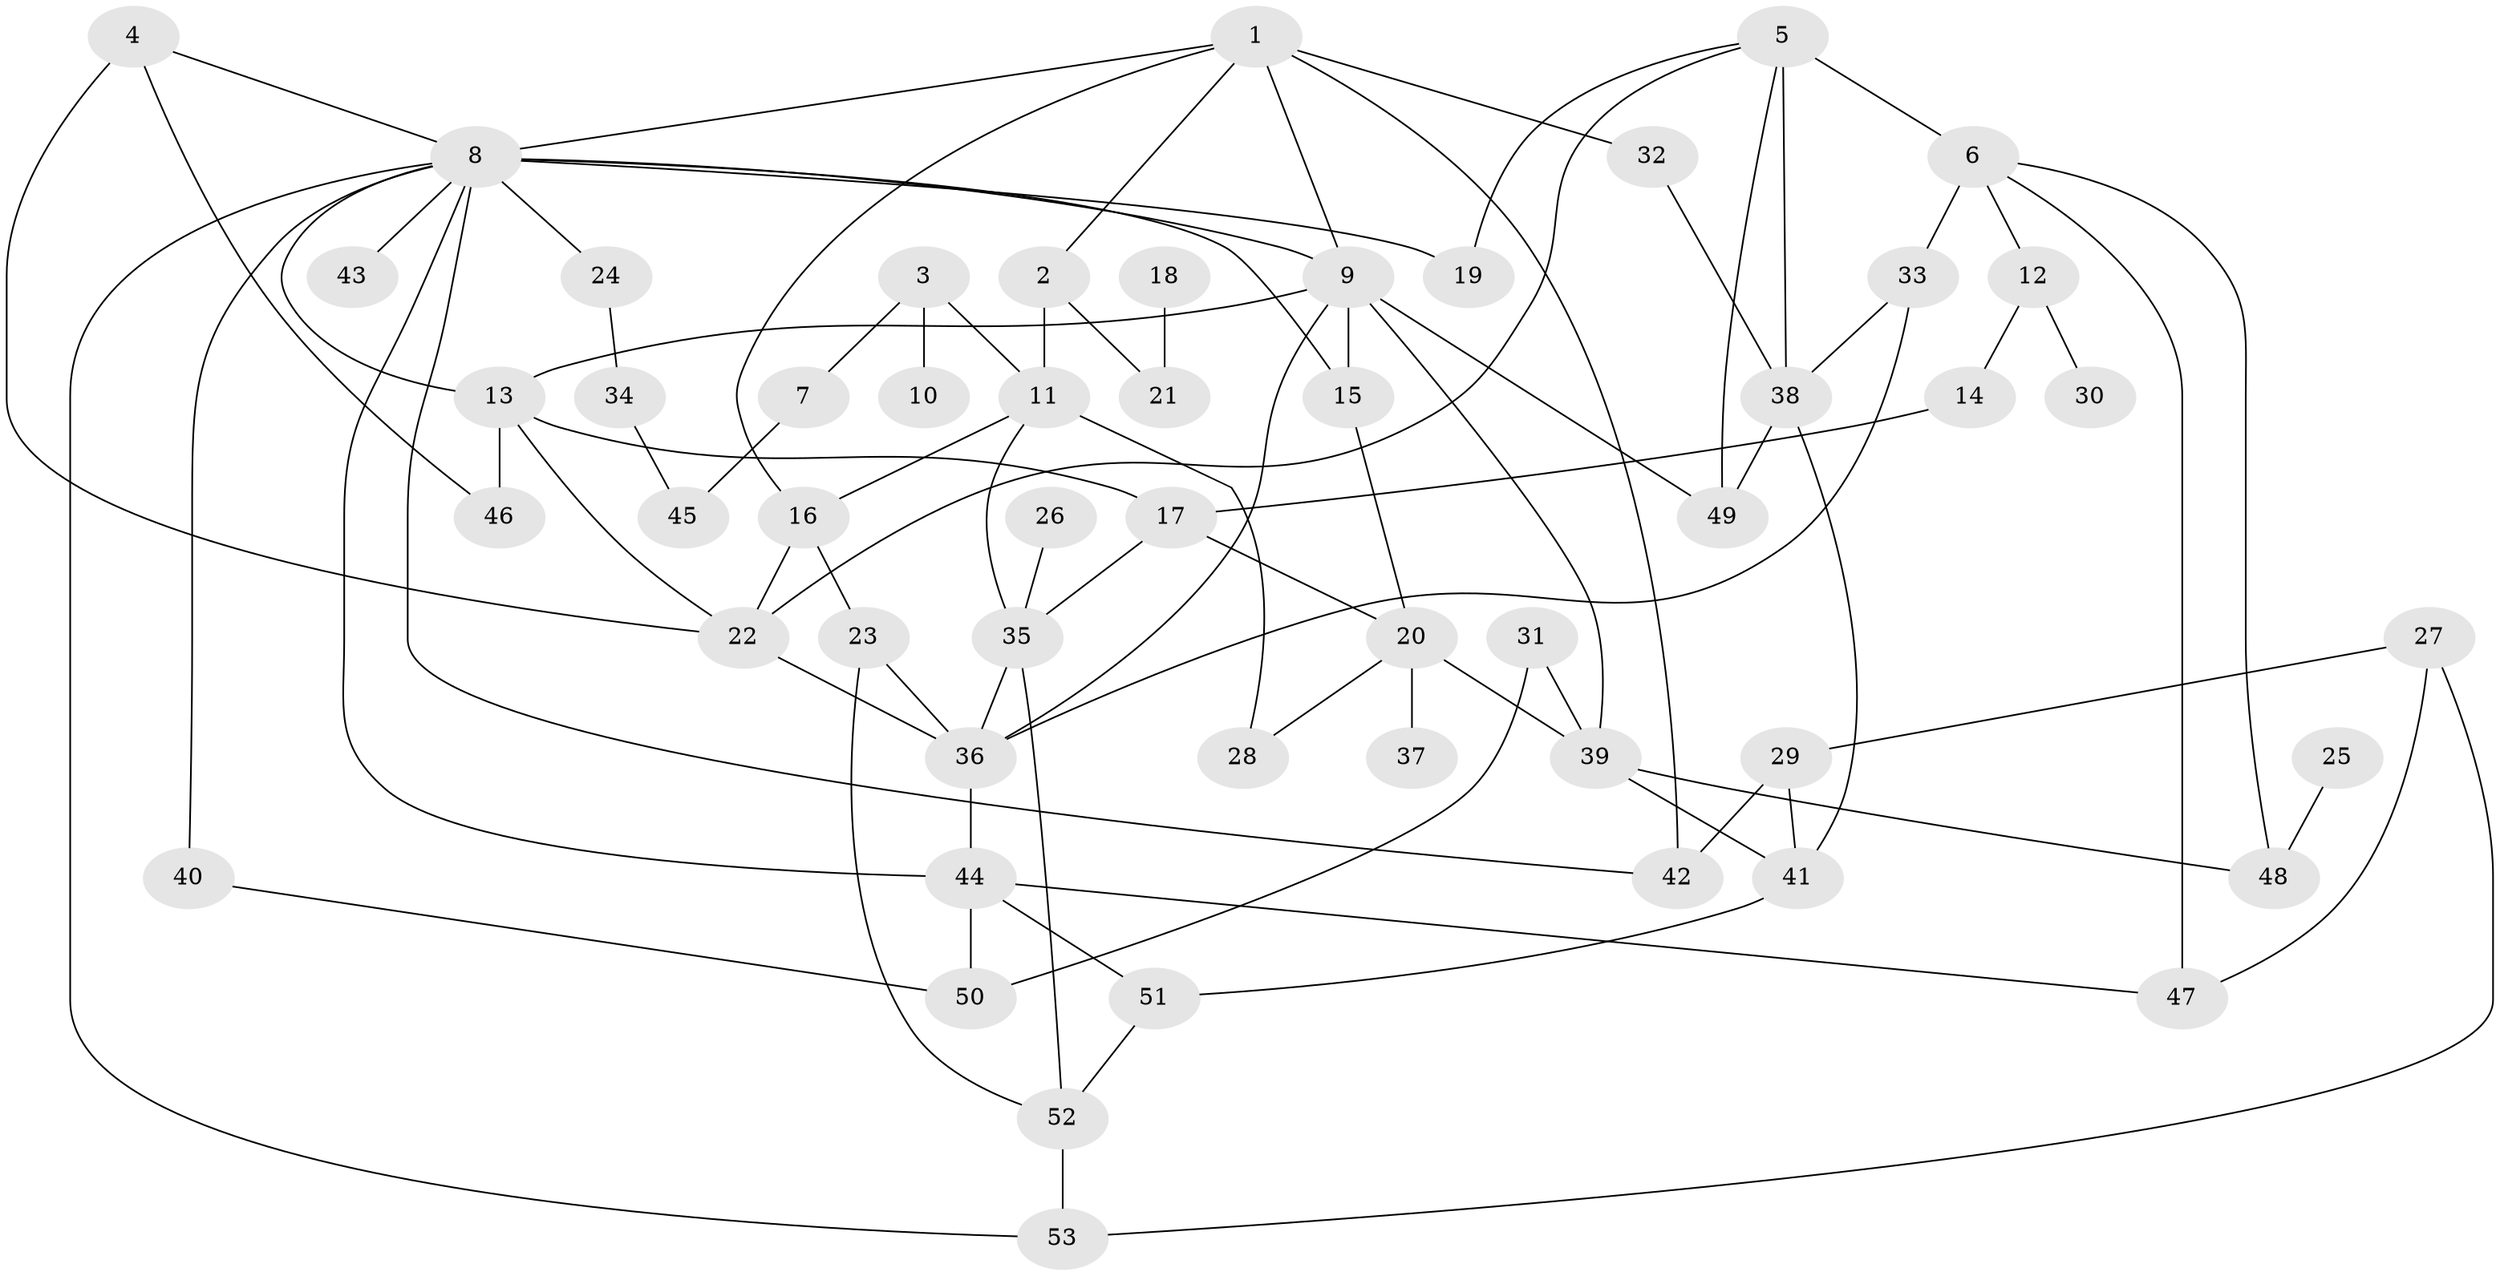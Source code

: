 // original degree distribution, {6: 0.009433962264150943, 10: 0.009433962264150943, 3: 0.20754716981132076, 2: 0.29245283018867924, 5: 0.07547169811320754, 4: 0.16037735849056603, 7: 0.018867924528301886, 1: 0.22641509433962265}
// Generated by graph-tools (version 1.1) at 2025/00/03/09/25 03:00:56]
// undirected, 53 vertices, 88 edges
graph export_dot {
graph [start="1"]
  node [color=gray90,style=filled];
  1;
  2;
  3;
  4;
  5;
  6;
  7;
  8;
  9;
  10;
  11;
  12;
  13;
  14;
  15;
  16;
  17;
  18;
  19;
  20;
  21;
  22;
  23;
  24;
  25;
  26;
  27;
  28;
  29;
  30;
  31;
  32;
  33;
  34;
  35;
  36;
  37;
  38;
  39;
  40;
  41;
  42;
  43;
  44;
  45;
  46;
  47;
  48;
  49;
  50;
  51;
  52;
  53;
  1 -- 2 [weight=1.0];
  1 -- 8 [weight=1.0];
  1 -- 9 [weight=1.0];
  1 -- 16 [weight=1.0];
  1 -- 32 [weight=1.0];
  1 -- 42 [weight=1.0];
  2 -- 11 [weight=1.0];
  2 -- 21 [weight=1.0];
  3 -- 7 [weight=1.0];
  3 -- 10 [weight=1.0];
  3 -- 11 [weight=1.0];
  4 -- 8 [weight=1.0];
  4 -- 22 [weight=1.0];
  4 -- 46 [weight=1.0];
  5 -- 6 [weight=2.0];
  5 -- 19 [weight=1.0];
  5 -- 22 [weight=1.0];
  5 -- 38 [weight=1.0];
  5 -- 49 [weight=1.0];
  6 -- 12 [weight=1.0];
  6 -- 33 [weight=1.0];
  6 -- 47 [weight=1.0];
  6 -- 48 [weight=1.0];
  7 -- 45 [weight=1.0];
  8 -- 9 [weight=1.0];
  8 -- 13 [weight=1.0];
  8 -- 15 [weight=1.0];
  8 -- 19 [weight=1.0];
  8 -- 24 [weight=1.0];
  8 -- 40 [weight=1.0];
  8 -- 42 [weight=1.0];
  8 -- 43 [weight=1.0];
  8 -- 44 [weight=1.0];
  8 -- 53 [weight=1.0];
  9 -- 13 [weight=1.0];
  9 -- 15 [weight=1.0];
  9 -- 36 [weight=1.0];
  9 -- 39 [weight=1.0];
  9 -- 49 [weight=1.0];
  11 -- 16 [weight=1.0];
  11 -- 28 [weight=1.0];
  11 -- 35 [weight=2.0];
  12 -- 14 [weight=1.0];
  12 -- 30 [weight=1.0];
  13 -- 17 [weight=1.0];
  13 -- 22 [weight=1.0];
  13 -- 46 [weight=1.0];
  14 -- 17 [weight=1.0];
  15 -- 20 [weight=1.0];
  16 -- 22 [weight=1.0];
  16 -- 23 [weight=1.0];
  17 -- 20 [weight=1.0];
  17 -- 35 [weight=1.0];
  18 -- 21 [weight=1.0];
  20 -- 28 [weight=1.0];
  20 -- 37 [weight=2.0];
  20 -- 39 [weight=1.0];
  22 -- 36 [weight=1.0];
  23 -- 36 [weight=1.0];
  23 -- 52 [weight=1.0];
  24 -- 34 [weight=1.0];
  25 -- 48 [weight=1.0];
  26 -- 35 [weight=1.0];
  27 -- 29 [weight=1.0];
  27 -- 47 [weight=1.0];
  27 -- 53 [weight=1.0];
  29 -- 41 [weight=1.0];
  29 -- 42 [weight=1.0];
  31 -- 39 [weight=1.0];
  31 -- 50 [weight=1.0];
  32 -- 38 [weight=1.0];
  33 -- 36 [weight=1.0];
  33 -- 38 [weight=1.0];
  34 -- 45 [weight=1.0];
  35 -- 36 [weight=1.0];
  35 -- 52 [weight=1.0];
  36 -- 44 [weight=1.0];
  38 -- 41 [weight=2.0];
  38 -- 49 [weight=1.0];
  39 -- 41 [weight=1.0];
  39 -- 48 [weight=1.0];
  40 -- 50 [weight=1.0];
  41 -- 51 [weight=1.0];
  44 -- 47 [weight=1.0];
  44 -- 50 [weight=1.0];
  44 -- 51 [weight=1.0];
  51 -- 52 [weight=1.0];
  52 -- 53 [weight=1.0];
}
